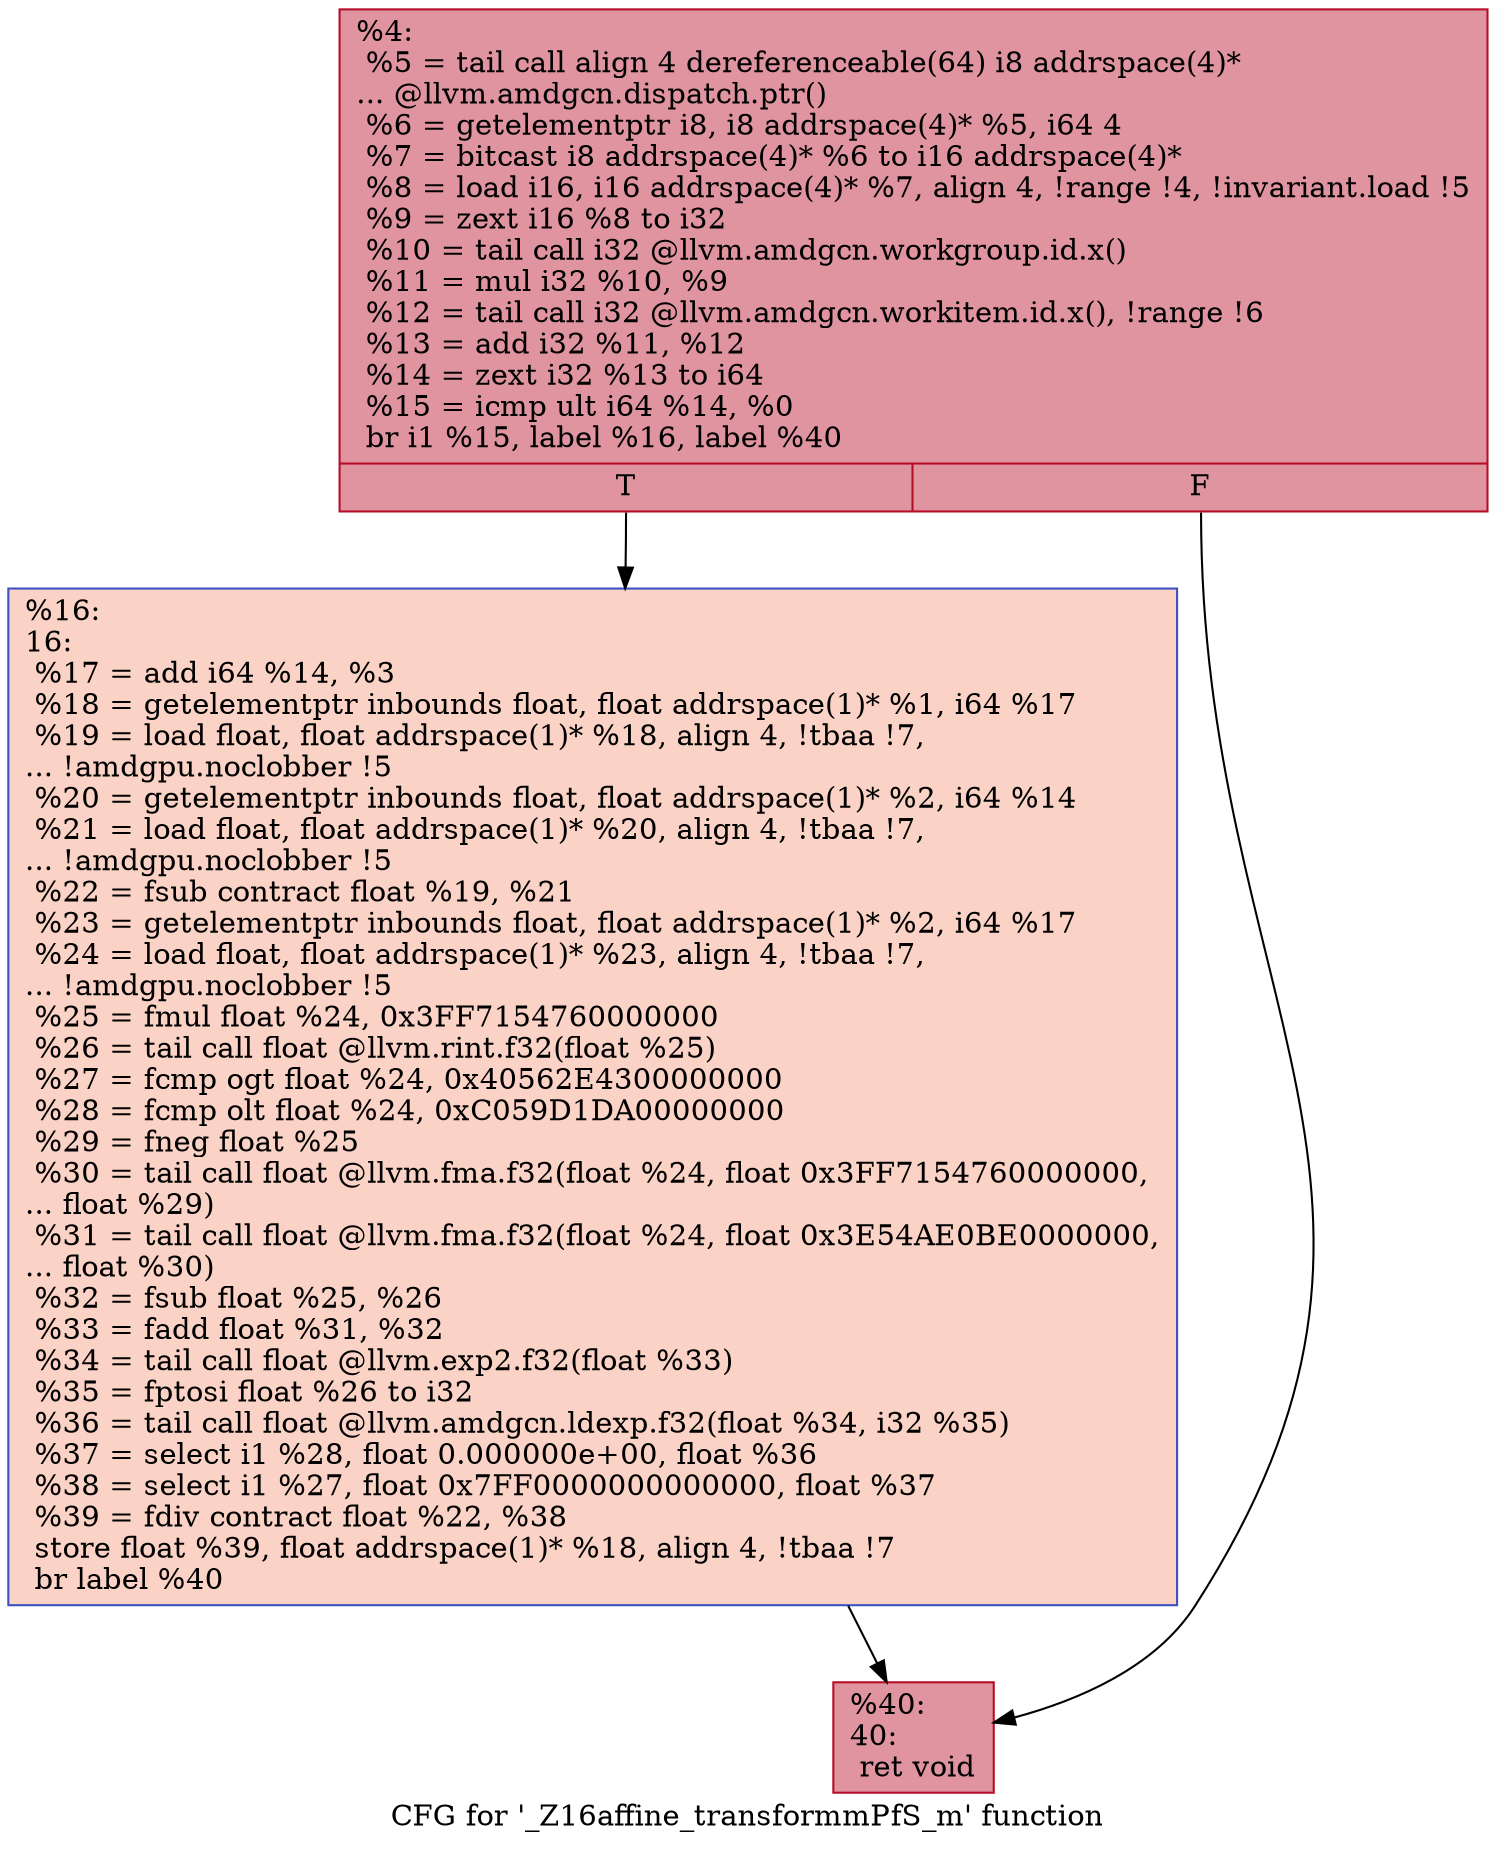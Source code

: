 digraph "CFG for '_Z16affine_transformmPfS_m' function" {
	label="CFG for '_Z16affine_transformmPfS_m' function";

	Node0x46a56e0 [shape=record,color="#b70d28ff", style=filled, fillcolor="#b70d2870",label="{%4:\l  %5 = tail call align 4 dereferenceable(64) i8 addrspace(4)*\l... @llvm.amdgcn.dispatch.ptr()\l  %6 = getelementptr i8, i8 addrspace(4)* %5, i64 4\l  %7 = bitcast i8 addrspace(4)* %6 to i16 addrspace(4)*\l  %8 = load i16, i16 addrspace(4)* %7, align 4, !range !4, !invariant.load !5\l  %9 = zext i16 %8 to i32\l  %10 = tail call i32 @llvm.amdgcn.workgroup.id.x()\l  %11 = mul i32 %10, %9\l  %12 = tail call i32 @llvm.amdgcn.workitem.id.x(), !range !6\l  %13 = add i32 %11, %12\l  %14 = zext i32 %13 to i64\l  %15 = icmp ult i64 %14, %0\l  br i1 %15, label %16, label %40\l|{<s0>T|<s1>F}}"];
	Node0x46a56e0:s0 -> Node0x46a7650;
	Node0x46a56e0:s1 -> Node0x46a76e0;
	Node0x46a7650 [shape=record,color="#3d50c3ff", style=filled, fillcolor="#f59c7d70",label="{%16:\l16:                                               \l  %17 = add i64 %14, %3\l  %18 = getelementptr inbounds float, float addrspace(1)* %1, i64 %17\l  %19 = load float, float addrspace(1)* %18, align 4, !tbaa !7,\l... !amdgpu.noclobber !5\l  %20 = getelementptr inbounds float, float addrspace(1)* %2, i64 %14\l  %21 = load float, float addrspace(1)* %20, align 4, !tbaa !7,\l... !amdgpu.noclobber !5\l  %22 = fsub contract float %19, %21\l  %23 = getelementptr inbounds float, float addrspace(1)* %2, i64 %17\l  %24 = load float, float addrspace(1)* %23, align 4, !tbaa !7,\l... !amdgpu.noclobber !5\l  %25 = fmul float %24, 0x3FF7154760000000\l  %26 = tail call float @llvm.rint.f32(float %25)\l  %27 = fcmp ogt float %24, 0x40562E4300000000\l  %28 = fcmp olt float %24, 0xC059D1DA00000000\l  %29 = fneg float %25\l  %30 = tail call float @llvm.fma.f32(float %24, float 0x3FF7154760000000,\l... float %29)\l  %31 = tail call float @llvm.fma.f32(float %24, float 0x3E54AE0BE0000000,\l... float %30)\l  %32 = fsub float %25, %26\l  %33 = fadd float %31, %32\l  %34 = tail call float @llvm.exp2.f32(float %33)\l  %35 = fptosi float %26 to i32\l  %36 = tail call float @llvm.amdgcn.ldexp.f32(float %34, i32 %35)\l  %37 = select i1 %28, float 0.000000e+00, float %36\l  %38 = select i1 %27, float 0x7FF0000000000000, float %37\l  %39 = fdiv contract float %22, %38\l  store float %39, float addrspace(1)* %18, align 4, !tbaa !7\l  br label %40\l}"];
	Node0x46a7650 -> Node0x46a76e0;
	Node0x46a76e0 [shape=record,color="#b70d28ff", style=filled, fillcolor="#b70d2870",label="{%40:\l40:                                               \l  ret void\l}"];
}
